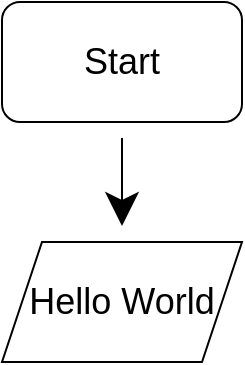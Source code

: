 <mxfile version="15.3.3" type="github"><diagram id="B-dgMcMYYOsceNYJ60Dn" name="Page-1"><mxGraphModel dx="1422" dy="777" grid="1" gridSize="10" guides="1" tooltips="1" connect="1" arrows="1" fold="1" page="1" pageScale="1" pageWidth="827" pageHeight="1169" math="0" shadow="0"><root><mxCell id="0"/><mxCell id="1" parent="0"/><mxCell id="_-S7UfLL476aLDT0YA_N-1" value="&lt;font style=&quot;font-size: 18px&quot;&gt;Start&lt;/font&gt;" style="rounded=1;whiteSpace=wrap;html=1;hachureGap=4;pointerEvents=0;" parent="1" vertex="1"><mxGeometry x="360" y="90" width="120" height="60" as="geometry"/></mxCell><mxCell id="_-S7UfLL476aLDT0YA_N-2" value="&lt;font style=&quot;font-size: 18px&quot;&gt;Hello World&lt;/font&gt;" style="shape=parallelogram;perimeter=parallelogramPerimeter;whiteSpace=wrap;html=1;fixedSize=1;hachureGap=4;pointerEvents=0;" parent="1" vertex="1"><mxGeometry x="360" y="210" width="120" height="60" as="geometry"/></mxCell><mxCell id="_-S7UfLL476aLDT0YA_N-3" value="" style="endArrow=classic;html=1;startSize=14;endSize=14;sourcePerimeterSpacing=8;targetPerimeterSpacing=8;" parent="1" source="_-S7UfLL476aLDT0YA_N-1" target="_-S7UfLL476aLDT0YA_N-2" edge="1"><mxGeometry width="50" height="50" relative="1" as="geometry"><mxPoint x="420" y="150" as="sourcePoint"/><mxPoint x="440" y="200" as="targetPoint"/></mxGeometry></mxCell></root></mxGraphModel></diagram></mxfile>